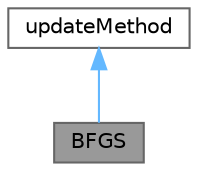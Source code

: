 digraph "BFGS"
{
 // LATEX_PDF_SIZE
  bgcolor="transparent";
  edge [fontname=Helvetica,fontsize=10,labelfontname=Helvetica,labelfontsize=10];
  node [fontname=Helvetica,fontsize=10,shape=box,height=0.2,width=0.4];
  Node1 [id="Node000001",label="BFGS",height=0.2,width=0.4,color="gray40", fillcolor="grey60", style="filled", fontcolor="black",tooltip="The quasi-Newton BFGS formula."];
  Node2 -> Node1 [id="edge1_Node000001_Node000002",dir="back",color="steelblue1",style="solid",tooltip=" "];
  Node2 [id="Node000002",label="updateMethod",height=0.2,width=0.4,color="gray40", fillcolor="white", style="filled",URL="$classFoam_1_1updateMethod.html",tooltip="Abstract base class for optimisation methods."];
}

